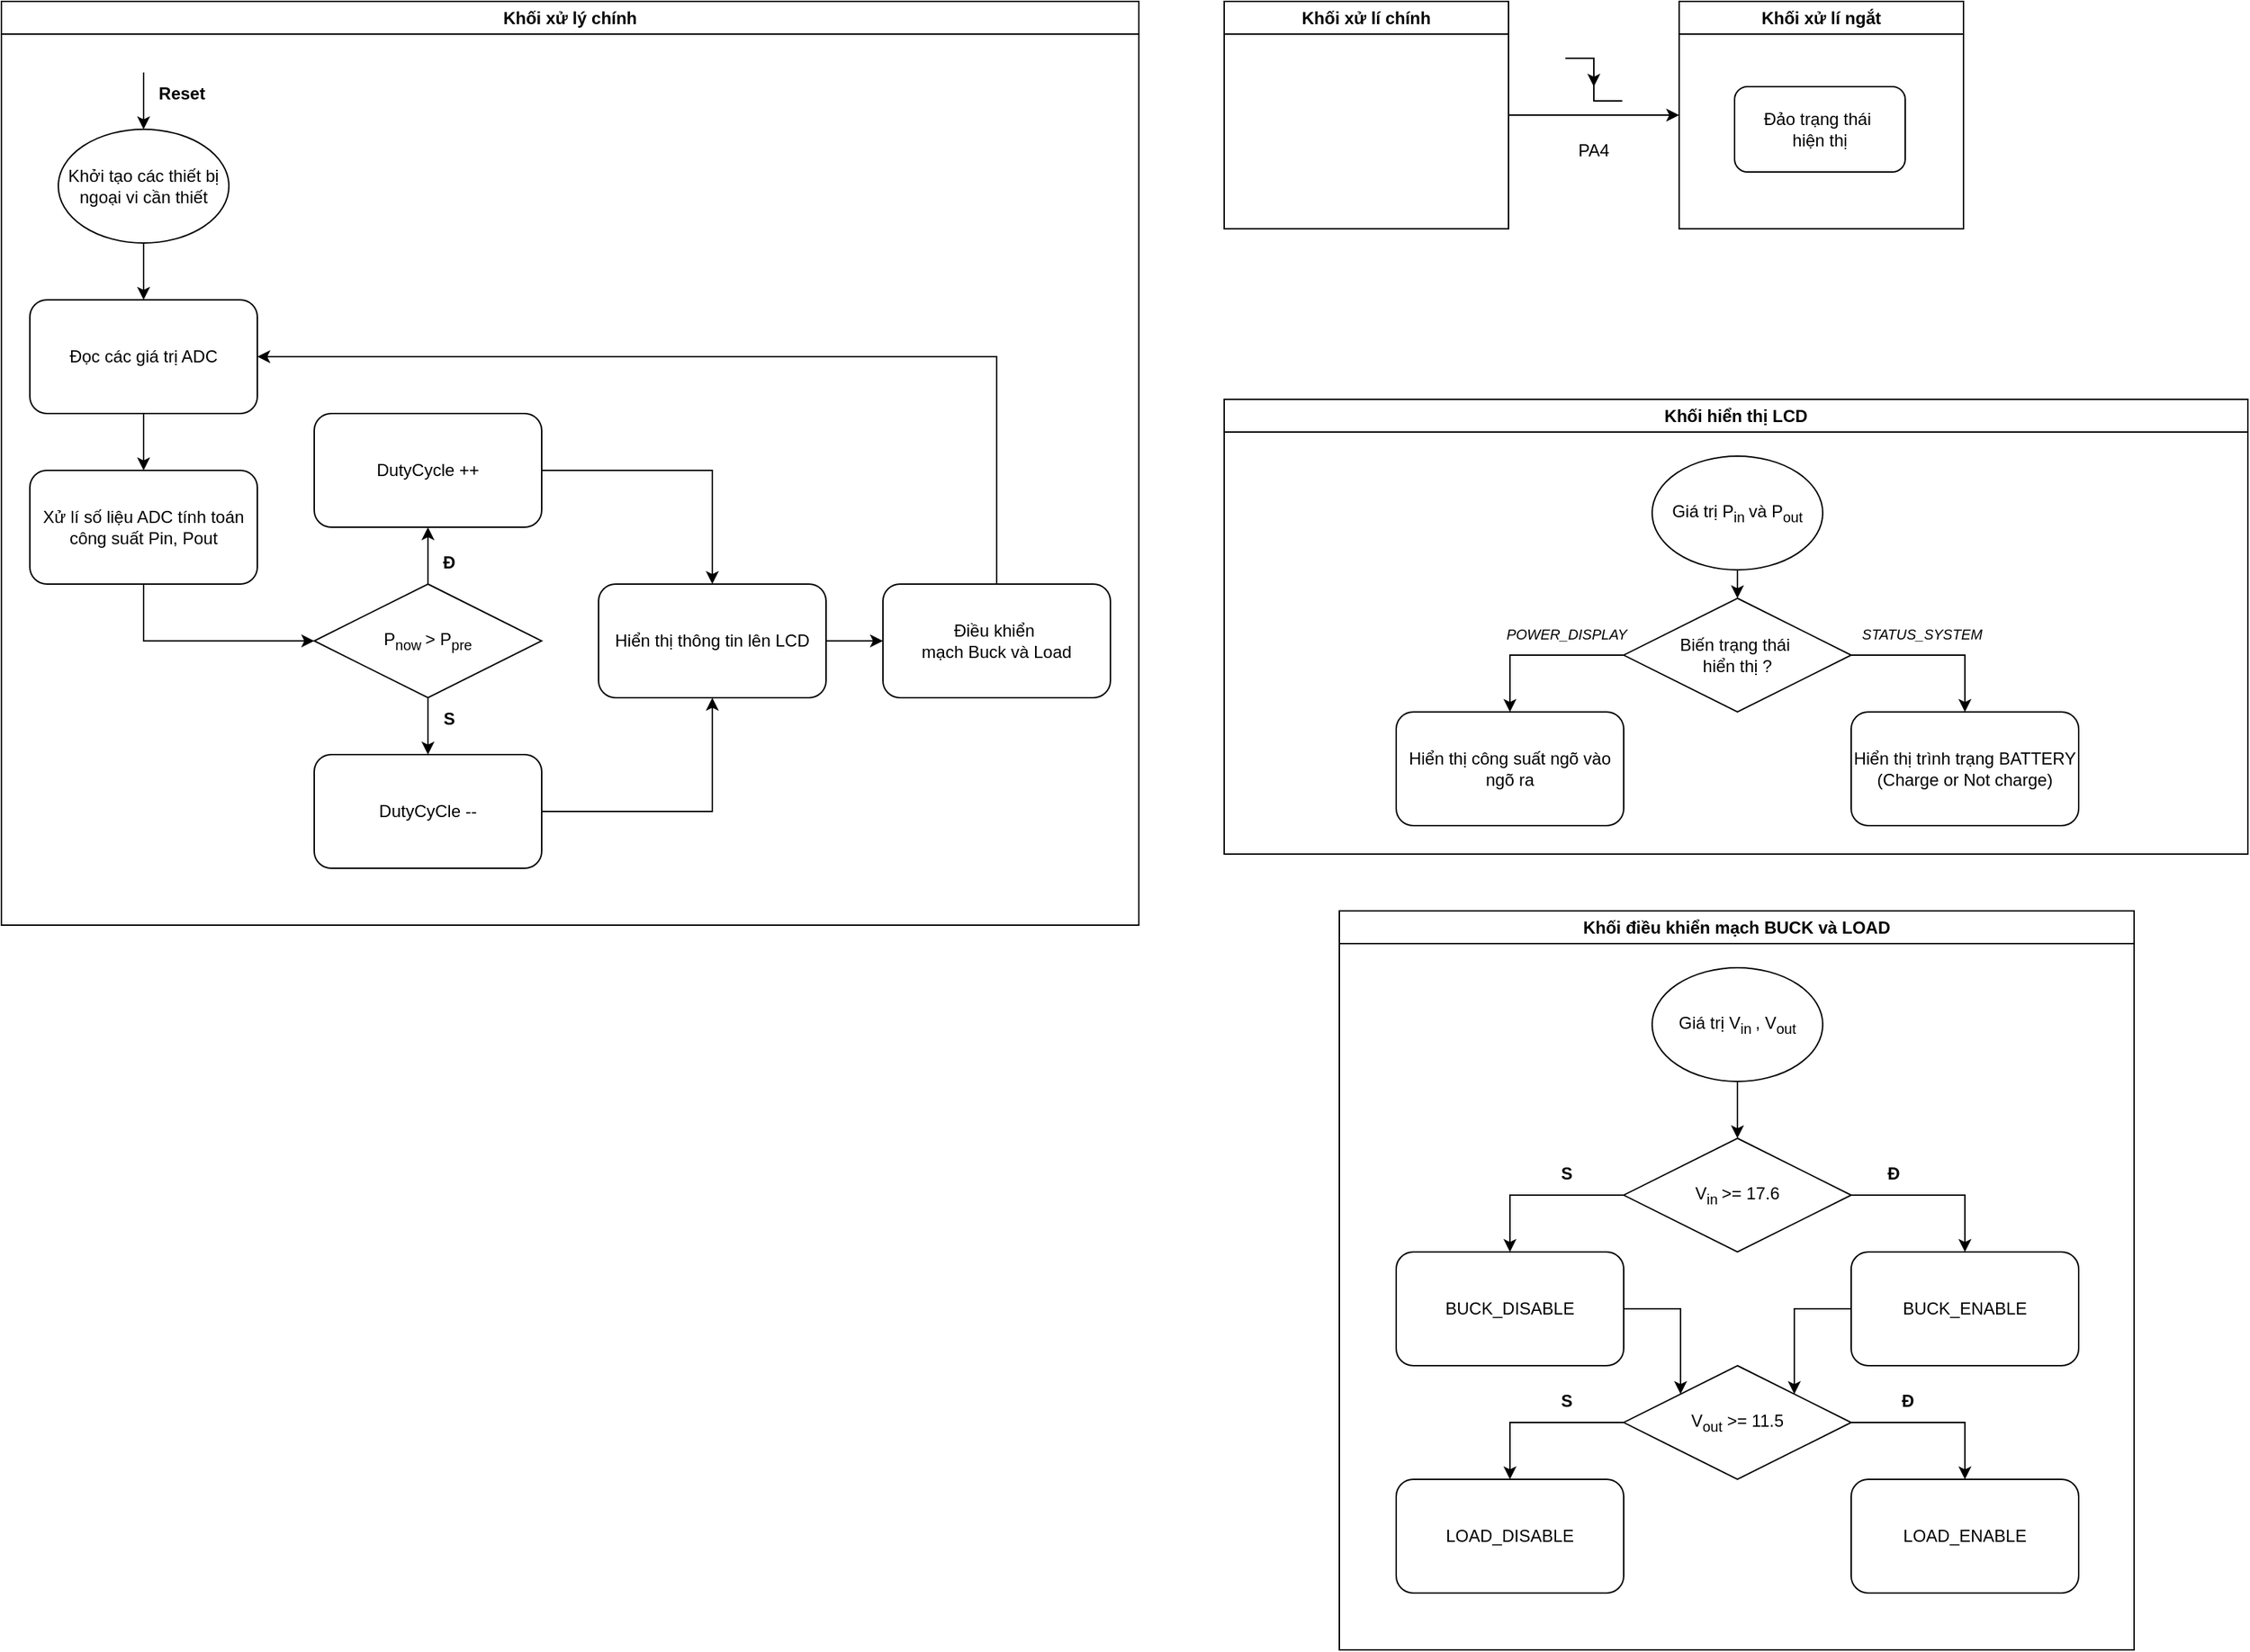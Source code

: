<mxfile version="24.4.4" type="device">
  <diagram name="Trang-1" id="QNzVlXSFIeCX4YH0qs5_">
    <mxGraphModel dx="805" dy="425" grid="1" gridSize="10" guides="1" tooltips="1" connect="1" arrows="1" fold="1" page="1" pageScale="1" pageWidth="827" pageHeight="1169" math="0" shadow="0">
      <root>
        <mxCell id="0" />
        <mxCell id="1" parent="0" />
        <mxCell id="zfRMVuMo04ckL4am9o2B-2" value="Khối xử lí ngắt" style="swimlane;whiteSpace=wrap;html=1;" vertex="1" parent="1">
          <mxGeometry x="1200" y="40" width="200" height="160" as="geometry" />
        </mxCell>
        <mxCell id="zfRMVuMo04ckL4am9o2B-27" value="Đảo trạng thái&amp;nbsp;&lt;div&gt;hiện thị&lt;/div&gt;" style="rounded=1;whiteSpace=wrap;html=1;" vertex="1" parent="zfRMVuMo04ckL4am9o2B-2">
          <mxGeometry x="39" y="60" width="120" height="60" as="geometry" />
        </mxCell>
        <mxCell id="zfRMVuMo04ckL4am9o2B-10" style="edgeStyle=orthogonalEdgeStyle;rounded=0;orthogonalLoop=1;jettySize=auto;html=1;exitX=0.5;exitY=1;exitDx=0;exitDy=0;entryX=0.5;entryY=0;entryDx=0;entryDy=0;" edge="1" parent="1" source="zfRMVuMo04ckL4am9o2B-5" target="zfRMVuMo04ckL4am9o2B-9">
          <mxGeometry relative="1" as="geometry" />
        </mxCell>
        <mxCell id="zfRMVuMo04ckL4am9o2B-5" value="Khởi tạo các thiết bị ngoại vi cần thiết" style="ellipse;whiteSpace=wrap;html=1;" vertex="1" parent="1">
          <mxGeometry x="60" y="130" width="120" height="80" as="geometry" />
        </mxCell>
        <mxCell id="zfRMVuMo04ckL4am9o2B-7" value="" style="endArrow=classic;html=1;rounded=0;entryX=0.5;entryY=0;entryDx=0;entryDy=0;" edge="1" parent="1" target="zfRMVuMo04ckL4am9o2B-5">
          <mxGeometry width="50" height="50" relative="1" as="geometry">
            <mxPoint x="120" y="90" as="sourcePoint" />
            <mxPoint x="-20" y="300" as="targetPoint" />
          </mxGeometry>
        </mxCell>
        <mxCell id="zfRMVuMo04ckL4am9o2B-8" value="Reset" style="text;html=1;align=center;verticalAlign=middle;whiteSpace=wrap;rounded=0;fontStyle=1" vertex="1" parent="1">
          <mxGeometry x="117" y="90" width="60" height="30" as="geometry" />
        </mxCell>
        <mxCell id="zfRMVuMo04ckL4am9o2B-12" style="edgeStyle=orthogonalEdgeStyle;rounded=0;orthogonalLoop=1;jettySize=auto;html=1;exitX=0.5;exitY=1;exitDx=0;exitDy=0;entryX=0.5;entryY=0;entryDx=0;entryDy=0;" edge="1" parent="1" source="zfRMVuMo04ckL4am9o2B-9" target="zfRMVuMo04ckL4am9o2B-11">
          <mxGeometry relative="1" as="geometry" />
        </mxCell>
        <mxCell id="zfRMVuMo04ckL4am9o2B-9" value="Đọc các giá trị ADC" style="rounded=1;whiteSpace=wrap;html=1;" vertex="1" parent="1">
          <mxGeometry x="40" y="250" width="160" height="80" as="geometry" />
        </mxCell>
        <mxCell id="zfRMVuMo04ckL4am9o2B-40" style="edgeStyle=orthogonalEdgeStyle;rounded=0;orthogonalLoop=1;jettySize=auto;html=1;exitX=0.5;exitY=1;exitDx=0;exitDy=0;" edge="1" parent="1" source="zfRMVuMo04ckL4am9o2B-11" target="zfRMVuMo04ckL4am9o2B-14">
          <mxGeometry relative="1" as="geometry" />
        </mxCell>
        <mxCell id="zfRMVuMo04ckL4am9o2B-11" value="Xử lí số liệu ADC tính toán công suất Pin, Pout" style="rounded=1;whiteSpace=wrap;html=1;" vertex="1" parent="1">
          <mxGeometry x="40" y="370" width="160" height="80" as="geometry" />
        </mxCell>
        <mxCell id="zfRMVuMo04ckL4am9o2B-30" style="edgeStyle=orthogonalEdgeStyle;rounded=0;orthogonalLoop=1;jettySize=auto;html=1;exitX=0.5;exitY=1;exitDx=0;exitDy=0;entryX=0.5;entryY=0;entryDx=0;entryDy=0;" edge="1" parent="1" source="zfRMVuMo04ckL4am9o2B-14" target="zfRMVuMo04ckL4am9o2B-17">
          <mxGeometry relative="1" as="geometry" />
        </mxCell>
        <mxCell id="zfRMVuMo04ckL4am9o2B-31" style="edgeStyle=orthogonalEdgeStyle;rounded=0;orthogonalLoop=1;jettySize=auto;html=1;exitX=0.5;exitY=0;exitDx=0;exitDy=0;entryX=0.5;entryY=1;entryDx=0;entryDy=0;" edge="1" parent="1" source="zfRMVuMo04ckL4am9o2B-14" target="zfRMVuMo04ckL4am9o2B-16">
          <mxGeometry relative="1" as="geometry" />
        </mxCell>
        <mxCell id="zfRMVuMo04ckL4am9o2B-14" value="P&lt;sub&gt;now &lt;/sub&gt;&amp;gt; P&lt;sub&gt;pre&lt;/sub&gt;" style="rhombus;whiteSpace=wrap;html=1;" vertex="1" parent="1">
          <mxGeometry x="240" y="450" width="160" height="80" as="geometry" />
        </mxCell>
        <mxCell id="zfRMVuMo04ckL4am9o2B-32" style="edgeStyle=orthogonalEdgeStyle;rounded=0;orthogonalLoop=1;jettySize=auto;html=1;exitX=1;exitY=0.5;exitDx=0;exitDy=0;entryX=0.5;entryY=0;entryDx=0;entryDy=0;" edge="1" parent="1" source="zfRMVuMo04ckL4am9o2B-16" target="zfRMVuMo04ckL4am9o2B-22">
          <mxGeometry relative="1" as="geometry" />
        </mxCell>
        <mxCell id="zfRMVuMo04ckL4am9o2B-16" value="DutyCycle ++" style="rounded=1;whiteSpace=wrap;html=1;" vertex="1" parent="1">
          <mxGeometry x="240" y="330" width="160" height="80" as="geometry" />
        </mxCell>
        <mxCell id="zfRMVuMo04ckL4am9o2B-33" style="edgeStyle=orthogonalEdgeStyle;rounded=0;orthogonalLoop=1;jettySize=auto;html=1;exitX=1;exitY=0.5;exitDx=0;exitDy=0;entryX=0.5;entryY=1;entryDx=0;entryDy=0;" edge="1" parent="1" source="zfRMVuMo04ckL4am9o2B-17" target="zfRMVuMo04ckL4am9o2B-22">
          <mxGeometry relative="1" as="geometry" />
        </mxCell>
        <mxCell id="zfRMVuMo04ckL4am9o2B-17" value="DutyCyCle --" style="rounded=1;whiteSpace=wrap;html=1;" vertex="1" parent="1">
          <mxGeometry x="240" y="570" width="160" height="80" as="geometry" />
        </mxCell>
        <mxCell id="zfRMVuMo04ckL4am9o2B-20" value="Đ" style="text;html=1;align=center;verticalAlign=middle;whiteSpace=wrap;rounded=0;fontStyle=1" vertex="1" parent="1">
          <mxGeometry x="305" y="420" width="60" height="30" as="geometry" />
        </mxCell>
        <mxCell id="zfRMVuMo04ckL4am9o2B-21" value="S" style="text;html=1;align=center;verticalAlign=middle;whiteSpace=wrap;rounded=0;fontStyle=1" vertex="1" parent="1">
          <mxGeometry x="305" y="530" width="60" height="30" as="geometry" />
        </mxCell>
        <mxCell id="zfRMVuMo04ckL4am9o2B-38" style="edgeStyle=orthogonalEdgeStyle;rounded=0;orthogonalLoop=1;jettySize=auto;html=1;exitX=1;exitY=0.5;exitDx=0;exitDy=0;entryX=0;entryY=0.5;entryDx=0;entryDy=0;" edge="1" parent="1" source="zfRMVuMo04ckL4am9o2B-22" target="zfRMVuMo04ckL4am9o2B-37">
          <mxGeometry relative="1" as="geometry" />
        </mxCell>
        <mxCell id="zfRMVuMo04ckL4am9o2B-22" value="Hiển thị thông tin lên LCD" style="rounded=1;whiteSpace=wrap;html=1;" vertex="1" parent="1">
          <mxGeometry x="440" y="450" width="160" height="80" as="geometry" />
        </mxCell>
        <mxCell id="zfRMVuMo04ckL4am9o2B-41" style="edgeStyle=orthogonalEdgeStyle;rounded=0;orthogonalLoop=1;jettySize=auto;html=1;exitX=0.5;exitY=0;exitDx=0;exitDy=0;entryX=1;entryY=0.5;entryDx=0;entryDy=0;" edge="1" parent="1" source="zfRMVuMo04ckL4am9o2B-37" target="zfRMVuMo04ckL4am9o2B-9">
          <mxGeometry relative="1" as="geometry" />
        </mxCell>
        <mxCell id="zfRMVuMo04ckL4am9o2B-42" value="Khối xử lý chính" style="swimlane;whiteSpace=wrap;html=1;" vertex="1" parent="1">
          <mxGeometry x="20" y="40" width="800" height="650" as="geometry" />
        </mxCell>
        <mxCell id="zfRMVuMo04ckL4am9o2B-37" value="Điều khiển&amp;nbsp;&lt;div&gt;mạch Buck và Load&lt;/div&gt;" style="rounded=1;whiteSpace=wrap;html=1;" vertex="1" parent="zfRMVuMo04ckL4am9o2B-42">
          <mxGeometry x="620" y="410" width="160" height="80" as="geometry" />
        </mxCell>
        <mxCell id="zfRMVuMo04ckL4am9o2B-53" value="" style="group" vertex="1" connectable="0" parent="1">
          <mxGeometry x="1120" y="80" width="40.01" height="30" as="geometry" />
        </mxCell>
        <mxCell id="zfRMVuMo04ckL4am9o2B-47" value="" style="endArrow=none;html=1;rounded=0;" edge="1" parent="zfRMVuMo04ckL4am9o2B-53">
          <mxGeometry width="50" height="50" relative="1" as="geometry">
            <mxPoint as="sourcePoint" />
            <mxPoint x="40.01" y="30" as="targetPoint" />
            <Array as="points">
              <mxPoint x="20.005" />
              <mxPoint x="20.005" y="20" />
              <mxPoint x="20.005" y="30" />
            </Array>
          </mxGeometry>
        </mxCell>
        <mxCell id="zfRMVuMo04ckL4am9o2B-51" value="" style="endArrow=classic;html=1;rounded=0;" edge="1" parent="zfRMVuMo04ckL4am9o2B-53">
          <mxGeometry width="50" height="50" relative="1" as="geometry">
            <mxPoint x="20.005" as="sourcePoint" />
            <mxPoint x="20.005" y="20" as="targetPoint" />
          </mxGeometry>
        </mxCell>
        <mxCell id="zfRMVuMo04ckL4am9o2B-54" value="PA4" style="text;html=1;align=center;verticalAlign=middle;whiteSpace=wrap;rounded=0;" vertex="1" parent="1">
          <mxGeometry x="1110.01" y="130" width="60" height="30" as="geometry" />
        </mxCell>
        <mxCell id="zfRMVuMo04ckL4am9o2B-57" style="edgeStyle=orthogonalEdgeStyle;rounded=0;orthogonalLoop=1;jettySize=auto;html=1;exitX=1;exitY=0.5;exitDx=0;exitDy=0;entryX=0;entryY=0.5;entryDx=0;entryDy=0;" edge="1" parent="1" source="zfRMVuMo04ckL4am9o2B-55" target="zfRMVuMo04ckL4am9o2B-2">
          <mxGeometry relative="1" as="geometry" />
        </mxCell>
        <mxCell id="zfRMVuMo04ckL4am9o2B-55" value="Khối xử lí chính" style="swimlane;whiteSpace=wrap;html=1;startSize=23;" vertex="1" parent="1">
          <mxGeometry x="880" y="40" width="200" height="160" as="geometry" />
        </mxCell>
        <mxCell id="zfRMVuMo04ckL4am9o2B-58" value="Khối hiển thị LCD" style="swimlane;whiteSpace=wrap;html=1;" vertex="1" parent="1">
          <mxGeometry x="880" y="320" width="720" height="320" as="geometry" />
        </mxCell>
        <mxCell id="zfRMVuMo04ckL4am9o2B-62" style="edgeStyle=orthogonalEdgeStyle;rounded=0;orthogonalLoop=1;jettySize=auto;html=1;exitX=0;exitY=0.5;exitDx=0;exitDy=0;" edge="1" parent="zfRMVuMo04ckL4am9o2B-58" source="zfRMVuMo04ckL4am9o2B-60" target="zfRMVuMo04ckL4am9o2B-61">
          <mxGeometry relative="1" as="geometry" />
        </mxCell>
        <mxCell id="zfRMVuMo04ckL4am9o2B-64" style="edgeStyle=orthogonalEdgeStyle;rounded=0;orthogonalLoop=1;jettySize=auto;html=1;exitX=1;exitY=0.5;exitDx=0;exitDy=0;entryX=0.5;entryY=0;entryDx=0;entryDy=0;" edge="1" parent="zfRMVuMo04ckL4am9o2B-58" source="zfRMVuMo04ckL4am9o2B-60" target="zfRMVuMo04ckL4am9o2B-63">
          <mxGeometry relative="1" as="geometry" />
        </mxCell>
        <mxCell id="zfRMVuMo04ckL4am9o2B-60" value="Biến trạng thái&amp;nbsp;&lt;div&gt;hiển thị ?&lt;/div&gt;" style="rhombus;whiteSpace=wrap;html=1;" vertex="1" parent="zfRMVuMo04ckL4am9o2B-58">
          <mxGeometry x="281" y="140" width="160" height="80" as="geometry" />
        </mxCell>
        <mxCell id="zfRMVuMo04ckL4am9o2B-61" value="Hiển thị công suất ngõ vào ngõ ra" style="rounded=1;whiteSpace=wrap;html=1;" vertex="1" parent="zfRMVuMo04ckL4am9o2B-58">
          <mxGeometry x="121" y="220" width="160" height="80" as="geometry" />
        </mxCell>
        <mxCell id="zfRMVuMo04ckL4am9o2B-63" value="Hiển thị trình trạng BATTERY (Charge or Not charge)" style="rounded=1;whiteSpace=wrap;html=1;" vertex="1" parent="zfRMVuMo04ckL4am9o2B-58">
          <mxGeometry x="441" y="220" width="160" height="80" as="geometry" />
        </mxCell>
        <mxCell id="zfRMVuMo04ckL4am9o2B-65" value="&lt;i&gt;&lt;font style=&quot;font-size: 10px;&quot;&gt;POWER_DISPLAY&lt;/font&gt;&lt;/i&gt;" style="text;html=1;align=center;verticalAlign=middle;whiteSpace=wrap;rounded=0;fontColor=default;" vertex="1" parent="zfRMVuMo04ckL4am9o2B-58">
          <mxGeometry x="191" y="150" width="100" height="30" as="geometry" />
        </mxCell>
        <mxCell id="zfRMVuMo04ckL4am9o2B-66" value="&lt;font&gt;&lt;span style=&quot;font-size: 10px;&quot;&gt;&lt;i&gt;STATUS_SYSTEM&lt;/i&gt;&lt;/span&gt;&lt;/font&gt;" style="text;html=1;align=center;verticalAlign=middle;whiteSpace=wrap;rounded=0;fontColor=default;" vertex="1" parent="zfRMVuMo04ckL4am9o2B-58">
          <mxGeometry x="441" y="150" width="100" height="30" as="geometry" />
        </mxCell>
        <mxCell id="zfRMVuMo04ckL4am9o2B-68" style="edgeStyle=orthogonalEdgeStyle;rounded=0;orthogonalLoop=1;jettySize=auto;html=1;exitX=0.5;exitY=1;exitDx=0;exitDy=0;entryX=0.5;entryY=0;entryDx=0;entryDy=0;" edge="1" parent="zfRMVuMo04ckL4am9o2B-58" source="zfRMVuMo04ckL4am9o2B-67" target="zfRMVuMo04ckL4am9o2B-60">
          <mxGeometry relative="1" as="geometry" />
        </mxCell>
        <mxCell id="zfRMVuMo04ckL4am9o2B-67" value="Giá trị P&lt;sub&gt;in &lt;/sub&gt;và P&lt;sub&gt;out&lt;/sub&gt;" style="ellipse;whiteSpace=wrap;html=1;" vertex="1" parent="zfRMVuMo04ckL4am9o2B-58">
          <mxGeometry x="301" y="40" width="120" height="80" as="geometry" />
        </mxCell>
        <mxCell id="zfRMVuMo04ckL4am9o2B-72" style="edgeStyle=orthogonalEdgeStyle;rounded=0;orthogonalLoop=1;jettySize=auto;html=1;exitX=0.5;exitY=1;exitDx=0;exitDy=0;" edge="1" parent="1" source="zfRMVuMo04ckL4am9o2B-70" target="zfRMVuMo04ckL4am9o2B-71">
          <mxGeometry relative="1" as="geometry" />
        </mxCell>
        <mxCell id="zfRMVuMo04ckL4am9o2B-70" value="Giá trị V&lt;sub&gt;in &lt;/sub&gt;, V&lt;sub&gt;out&lt;/sub&gt;" style="ellipse;whiteSpace=wrap;html=1;" vertex="1" parent="1">
          <mxGeometry x="1181" y="720" width="120" height="80" as="geometry" />
        </mxCell>
        <mxCell id="zfRMVuMo04ckL4am9o2B-75" style="edgeStyle=orthogonalEdgeStyle;rounded=0;orthogonalLoop=1;jettySize=auto;html=1;exitX=0;exitY=0.5;exitDx=0;exitDy=0;entryX=0.5;entryY=0;entryDx=0;entryDy=0;" edge="1" parent="1" source="zfRMVuMo04ckL4am9o2B-71" target="zfRMVuMo04ckL4am9o2B-73">
          <mxGeometry relative="1" as="geometry" />
        </mxCell>
        <mxCell id="zfRMVuMo04ckL4am9o2B-76" style="edgeStyle=orthogonalEdgeStyle;rounded=0;orthogonalLoop=1;jettySize=auto;html=1;exitX=1;exitY=0.5;exitDx=0;exitDy=0;entryX=0.5;entryY=0;entryDx=0;entryDy=0;" edge="1" parent="1" source="zfRMVuMo04ckL4am9o2B-71" target="zfRMVuMo04ckL4am9o2B-74">
          <mxGeometry relative="1" as="geometry" />
        </mxCell>
        <mxCell id="zfRMVuMo04ckL4am9o2B-71" value="V&lt;sub&gt;in &lt;/sub&gt;&amp;gt;= 17.6" style="rhombus;whiteSpace=wrap;html=1;" vertex="1" parent="1">
          <mxGeometry x="1161" y="840" width="160" height="80" as="geometry" />
        </mxCell>
        <mxCell id="zfRMVuMo04ckL4am9o2B-82" style="edgeStyle=orthogonalEdgeStyle;rounded=0;orthogonalLoop=1;jettySize=auto;html=1;exitX=1;exitY=0.5;exitDx=0;exitDy=0;entryX=0;entryY=0;entryDx=0;entryDy=0;" edge="1" parent="1" source="zfRMVuMo04ckL4am9o2B-73" target="zfRMVuMo04ckL4am9o2B-77">
          <mxGeometry relative="1" as="geometry" />
        </mxCell>
        <mxCell id="zfRMVuMo04ckL4am9o2B-73" value="BUCK_DISABLE" style="rounded=1;whiteSpace=wrap;html=1;" vertex="1" parent="1">
          <mxGeometry x="1001" y="920" width="160" height="80" as="geometry" />
        </mxCell>
        <mxCell id="zfRMVuMo04ckL4am9o2B-83" style="edgeStyle=orthogonalEdgeStyle;rounded=0;orthogonalLoop=1;jettySize=auto;html=1;exitX=0;exitY=0.5;exitDx=0;exitDy=0;entryX=1;entryY=0;entryDx=0;entryDy=0;" edge="1" parent="1" source="zfRMVuMo04ckL4am9o2B-74" target="zfRMVuMo04ckL4am9o2B-77">
          <mxGeometry relative="1" as="geometry" />
        </mxCell>
        <mxCell id="zfRMVuMo04ckL4am9o2B-74" value="BUCK_ENABLE" style="rounded=1;whiteSpace=wrap;html=1;" vertex="1" parent="1">
          <mxGeometry x="1321" y="920" width="160" height="80" as="geometry" />
        </mxCell>
        <mxCell id="zfRMVuMo04ckL4am9o2B-84" style="edgeStyle=orthogonalEdgeStyle;rounded=0;orthogonalLoop=1;jettySize=auto;html=1;exitX=0;exitY=0.5;exitDx=0;exitDy=0;entryX=0.5;entryY=0;entryDx=0;entryDy=0;" edge="1" parent="1" source="zfRMVuMo04ckL4am9o2B-77" target="zfRMVuMo04ckL4am9o2B-78">
          <mxGeometry relative="1" as="geometry" />
        </mxCell>
        <mxCell id="zfRMVuMo04ckL4am9o2B-86" style="edgeStyle=orthogonalEdgeStyle;rounded=0;orthogonalLoop=1;jettySize=auto;html=1;exitX=1;exitY=0.5;exitDx=0;exitDy=0;entryX=0.5;entryY=0;entryDx=0;entryDy=0;" edge="1" parent="1" source="zfRMVuMo04ckL4am9o2B-77" target="zfRMVuMo04ckL4am9o2B-79">
          <mxGeometry relative="1" as="geometry" />
        </mxCell>
        <mxCell id="zfRMVuMo04ckL4am9o2B-77" value="V&lt;sub&gt;out&lt;/sub&gt; &amp;gt;= 11.5" style="rhombus;whiteSpace=wrap;html=1;" vertex="1" parent="1">
          <mxGeometry x="1161" y="1000" width="160" height="80" as="geometry" />
        </mxCell>
        <mxCell id="zfRMVuMo04ckL4am9o2B-78" value="LOAD_DISABLE" style="rounded=1;whiteSpace=wrap;html=1;" vertex="1" parent="1">
          <mxGeometry x="1001" y="1080" width="160" height="80" as="geometry" />
        </mxCell>
        <mxCell id="zfRMVuMo04ckL4am9o2B-79" value="LOAD_ENABLE" style="rounded=1;whiteSpace=wrap;html=1;" vertex="1" parent="1">
          <mxGeometry x="1321" y="1080" width="160" height="80" as="geometry" />
        </mxCell>
        <mxCell id="zfRMVuMo04ckL4am9o2B-87" value="Đ" style="text;html=1;align=center;verticalAlign=middle;whiteSpace=wrap;rounded=0;fontStyle=1" vertex="1" parent="1">
          <mxGeometry x="1321" y="850" width="60" height="30" as="geometry" />
        </mxCell>
        <mxCell id="zfRMVuMo04ckL4am9o2B-88" value="Đ" style="text;html=1;align=center;verticalAlign=middle;whiteSpace=wrap;rounded=0;fontStyle=1" vertex="1" parent="1">
          <mxGeometry x="1331" y="1010" width="60" height="30" as="geometry" />
        </mxCell>
        <mxCell id="zfRMVuMo04ckL4am9o2B-89" value="S" style="text;html=1;align=center;verticalAlign=middle;whiteSpace=wrap;rounded=0;fontStyle=1" vertex="1" parent="1">
          <mxGeometry x="1091" y="850" width="60" height="30" as="geometry" />
        </mxCell>
        <mxCell id="zfRMVuMo04ckL4am9o2B-90" value="S" style="text;html=1;align=center;verticalAlign=middle;whiteSpace=wrap;rounded=0;fontStyle=1" vertex="1" parent="1">
          <mxGeometry x="1091" y="1010" width="60" height="30" as="geometry" />
        </mxCell>
        <mxCell id="zfRMVuMo04ckL4am9o2B-91" value="Khối điều khiển mạch BUCK và LOAD" style="swimlane;whiteSpace=wrap;html=1;" vertex="1" parent="1">
          <mxGeometry x="961" y="680" width="559" height="520" as="geometry" />
        </mxCell>
      </root>
    </mxGraphModel>
  </diagram>
</mxfile>
